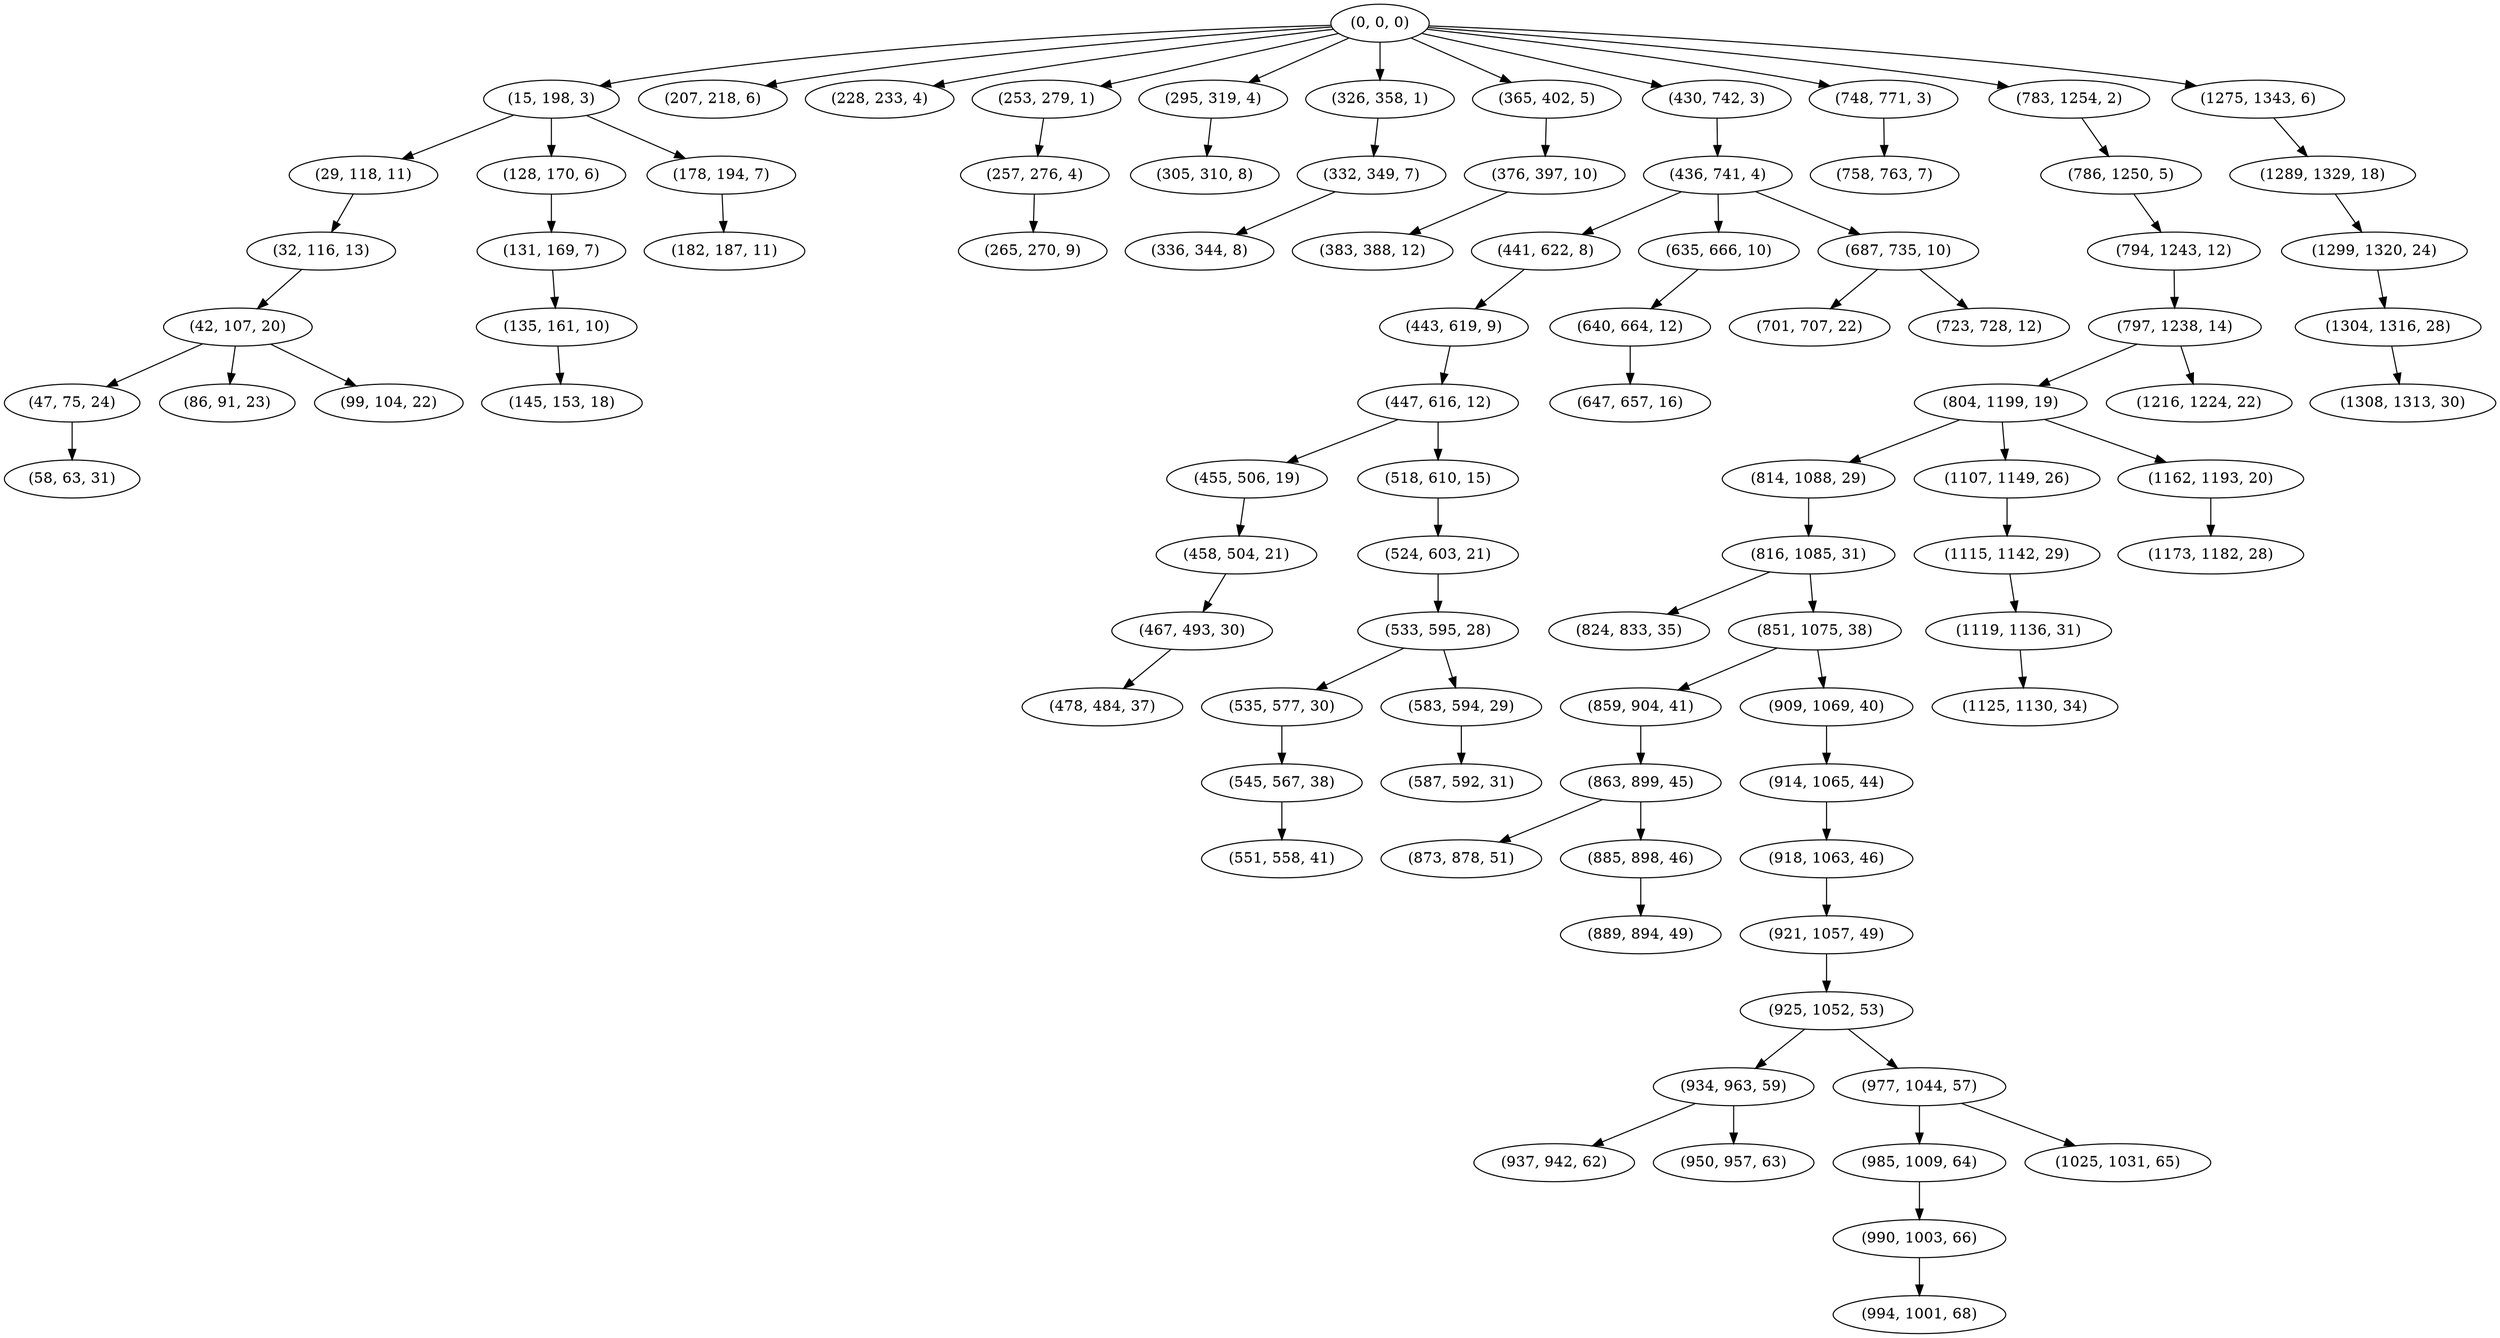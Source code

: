 digraph tree {
    "(0, 0, 0)";
    "(15, 198, 3)";
    "(29, 118, 11)";
    "(32, 116, 13)";
    "(42, 107, 20)";
    "(47, 75, 24)";
    "(58, 63, 31)";
    "(86, 91, 23)";
    "(99, 104, 22)";
    "(128, 170, 6)";
    "(131, 169, 7)";
    "(135, 161, 10)";
    "(145, 153, 18)";
    "(178, 194, 7)";
    "(182, 187, 11)";
    "(207, 218, 6)";
    "(228, 233, 4)";
    "(253, 279, 1)";
    "(257, 276, 4)";
    "(265, 270, 9)";
    "(295, 319, 4)";
    "(305, 310, 8)";
    "(326, 358, 1)";
    "(332, 349, 7)";
    "(336, 344, 8)";
    "(365, 402, 5)";
    "(376, 397, 10)";
    "(383, 388, 12)";
    "(430, 742, 3)";
    "(436, 741, 4)";
    "(441, 622, 8)";
    "(443, 619, 9)";
    "(447, 616, 12)";
    "(455, 506, 19)";
    "(458, 504, 21)";
    "(467, 493, 30)";
    "(478, 484, 37)";
    "(518, 610, 15)";
    "(524, 603, 21)";
    "(533, 595, 28)";
    "(535, 577, 30)";
    "(545, 567, 38)";
    "(551, 558, 41)";
    "(583, 594, 29)";
    "(587, 592, 31)";
    "(635, 666, 10)";
    "(640, 664, 12)";
    "(647, 657, 16)";
    "(687, 735, 10)";
    "(701, 707, 22)";
    "(723, 728, 12)";
    "(748, 771, 3)";
    "(758, 763, 7)";
    "(783, 1254, 2)";
    "(786, 1250, 5)";
    "(794, 1243, 12)";
    "(797, 1238, 14)";
    "(804, 1199, 19)";
    "(814, 1088, 29)";
    "(816, 1085, 31)";
    "(824, 833, 35)";
    "(851, 1075, 38)";
    "(859, 904, 41)";
    "(863, 899, 45)";
    "(873, 878, 51)";
    "(885, 898, 46)";
    "(889, 894, 49)";
    "(909, 1069, 40)";
    "(914, 1065, 44)";
    "(918, 1063, 46)";
    "(921, 1057, 49)";
    "(925, 1052, 53)";
    "(934, 963, 59)";
    "(937, 942, 62)";
    "(950, 957, 63)";
    "(977, 1044, 57)";
    "(985, 1009, 64)";
    "(990, 1003, 66)";
    "(994, 1001, 68)";
    "(1025, 1031, 65)";
    "(1107, 1149, 26)";
    "(1115, 1142, 29)";
    "(1119, 1136, 31)";
    "(1125, 1130, 34)";
    "(1162, 1193, 20)";
    "(1173, 1182, 28)";
    "(1216, 1224, 22)";
    "(1275, 1343, 6)";
    "(1289, 1329, 18)";
    "(1299, 1320, 24)";
    "(1304, 1316, 28)";
    "(1308, 1313, 30)";
    "(0, 0, 0)" -> "(15, 198, 3)";
    "(0, 0, 0)" -> "(207, 218, 6)";
    "(0, 0, 0)" -> "(228, 233, 4)";
    "(0, 0, 0)" -> "(253, 279, 1)";
    "(0, 0, 0)" -> "(295, 319, 4)";
    "(0, 0, 0)" -> "(326, 358, 1)";
    "(0, 0, 0)" -> "(365, 402, 5)";
    "(0, 0, 0)" -> "(430, 742, 3)";
    "(0, 0, 0)" -> "(748, 771, 3)";
    "(0, 0, 0)" -> "(783, 1254, 2)";
    "(0, 0, 0)" -> "(1275, 1343, 6)";
    "(15, 198, 3)" -> "(29, 118, 11)";
    "(15, 198, 3)" -> "(128, 170, 6)";
    "(15, 198, 3)" -> "(178, 194, 7)";
    "(29, 118, 11)" -> "(32, 116, 13)";
    "(32, 116, 13)" -> "(42, 107, 20)";
    "(42, 107, 20)" -> "(47, 75, 24)";
    "(42, 107, 20)" -> "(86, 91, 23)";
    "(42, 107, 20)" -> "(99, 104, 22)";
    "(47, 75, 24)" -> "(58, 63, 31)";
    "(128, 170, 6)" -> "(131, 169, 7)";
    "(131, 169, 7)" -> "(135, 161, 10)";
    "(135, 161, 10)" -> "(145, 153, 18)";
    "(178, 194, 7)" -> "(182, 187, 11)";
    "(253, 279, 1)" -> "(257, 276, 4)";
    "(257, 276, 4)" -> "(265, 270, 9)";
    "(295, 319, 4)" -> "(305, 310, 8)";
    "(326, 358, 1)" -> "(332, 349, 7)";
    "(332, 349, 7)" -> "(336, 344, 8)";
    "(365, 402, 5)" -> "(376, 397, 10)";
    "(376, 397, 10)" -> "(383, 388, 12)";
    "(430, 742, 3)" -> "(436, 741, 4)";
    "(436, 741, 4)" -> "(441, 622, 8)";
    "(436, 741, 4)" -> "(635, 666, 10)";
    "(436, 741, 4)" -> "(687, 735, 10)";
    "(441, 622, 8)" -> "(443, 619, 9)";
    "(443, 619, 9)" -> "(447, 616, 12)";
    "(447, 616, 12)" -> "(455, 506, 19)";
    "(447, 616, 12)" -> "(518, 610, 15)";
    "(455, 506, 19)" -> "(458, 504, 21)";
    "(458, 504, 21)" -> "(467, 493, 30)";
    "(467, 493, 30)" -> "(478, 484, 37)";
    "(518, 610, 15)" -> "(524, 603, 21)";
    "(524, 603, 21)" -> "(533, 595, 28)";
    "(533, 595, 28)" -> "(535, 577, 30)";
    "(533, 595, 28)" -> "(583, 594, 29)";
    "(535, 577, 30)" -> "(545, 567, 38)";
    "(545, 567, 38)" -> "(551, 558, 41)";
    "(583, 594, 29)" -> "(587, 592, 31)";
    "(635, 666, 10)" -> "(640, 664, 12)";
    "(640, 664, 12)" -> "(647, 657, 16)";
    "(687, 735, 10)" -> "(701, 707, 22)";
    "(687, 735, 10)" -> "(723, 728, 12)";
    "(748, 771, 3)" -> "(758, 763, 7)";
    "(783, 1254, 2)" -> "(786, 1250, 5)";
    "(786, 1250, 5)" -> "(794, 1243, 12)";
    "(794, 1243, 12)" -> "(797, 1238, 14)";
    "(797, 1238, 14)" -> "(804, 1199, 19)";
    "(797, 1238, 14)" -> "(1216, 1224, 22)";
    "(804, 1199, 19)" -> "(814, 1088, 29)";
    "(804, 1199, 19)" -> "(1107, 1149, 26)";
    "(804, 1199, 19)" -> "(1162, 1193, 20)";
    "(814, 1088, 29)" -> "(816, 1085, 31)";
    "(816, 1085, 31)" -> "(824, 833, 35)";
    "(816, 1085, 31)" -> "(851, 1075, 38)";
    "(851, 1075, 38)" -> "(859, 904, 41)";
    "(851, 1075, 38)" -> "(909, 1069, 40)";
    "(859, 904, 41)" -> "(863, 899, 45)";
    "(863, 899, 45)" -> "(873, 878, 51)";
    "(863, 899, 45)" -> "(885, 898, 46)";
    "(885, 898, 46)" -> "(889, 894, 49)";
    "(909, 1069, 40)" -> "(914, 1065, 44)";
    "(914, 1065, 44)" -> "(918, 1063, 46)";
    "(918, 1063, 46)" -> "(921, 1057, 49)";
    "(921, 1057, 49)" -> "(925, 1052, 53)";
    "(925, 1052, 53)" -> "(934, 963, 59)";
    "(925, 1052, 53)" -> "(977, 1044, 57)";
    "(934, 963, 59)" -> "(937, 942, 62)";
    "(934, 963, 59)" -> "(950, 957, 63)";
    "(977, 1044, 57)" -> "(985, 1009, 64)";
    "(977, 1044, 57)" -> "(1025, 1031, 65)";
    "(985, 1009, 64)" -> "(990, 1003, 66)";
    "(990, 1003, 66)" -> "(994, 1001, 68)";
    "(1107, 1149, 26)" -> "(1115, 1142, 29)";
    "(1115, 1142, 29)" -> "(1119, 1136, 31)";
    "(1119, 1136, 31)" -> "(1125, 1130, 34)";
    "(1162, 1193, 20)" -> "(1173, 1182, 28)";
    "(1275, 1343, 6)" -> "(1289, 1329, 18)";
    "(1289, 1329, 18)" -> "(1299, 1320, 24)";
    "(1299, 1320, 24)" -> "(1304, 1316, 28)";
    "(1304, 1316, 28)" -> "(1308, 1313, 30)";
}
